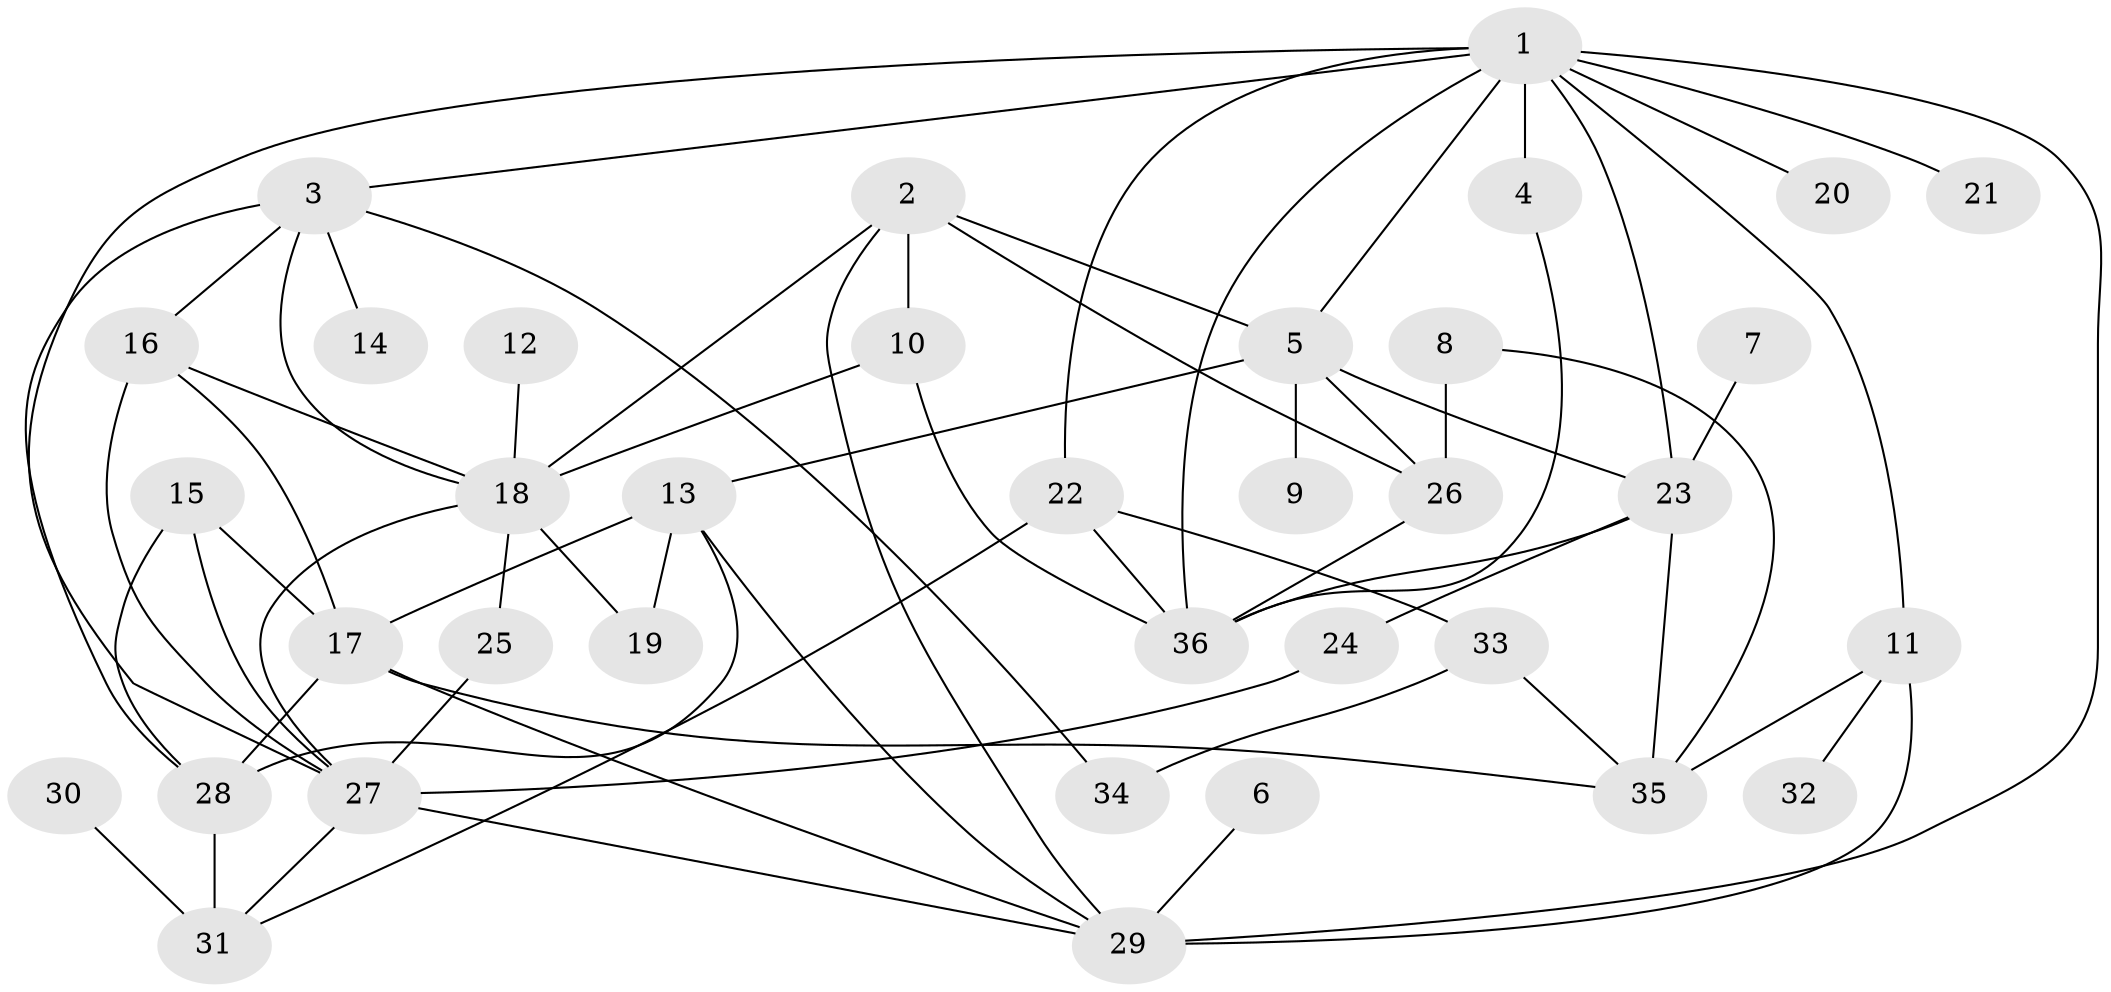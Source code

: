// original degree distribution, {7: 0.056338028169014086, 4: 0.1267605633802817, 6: 0.056338028169014086, 3: 0.19718309859154928, 2: 0.30985915492957744, 5: 0.056338028169014086, 1: 0.19718309859154928}
// Generated by graph-tools (version 1.1) at 2025/25/03/09/25 03:25:33]
// undirected, 36 vertices, 67 edges
graph export_dot {
graph [start="1"]
  node [color=gray90,style=filled];
  1;
  2;
  3;
  4;
  5;
  6;
  7;
  8;
  9;
  10;
  11;
  12;
  13;
  14;
  15;
  16;
  17;
  18;
  19;
  20;
  21;
  22;
  23;
  24;
  25;
  26;
  27;
  28;
  29;
  30;
  31;
  32;
  33;
  34;
  35;
  36;
  1 -- 3 [weight=1.0];
  1 -- 4 [weight=1.0];
  1 -- 5 [weight=1.0];
  1 -- 11 [weight=1.0];
  1 -- 20 [weight=1.0];
  1 -- 21 [weight=1.0];
  1 -- 22 [weight=1.0];
  1 -- 23 [weight=1.0];
  1 -- 27 [weight=1.0];
  1 -- 29 [weight=1.0];
  1 -- 36 [weight=1.0];
  2 -- 5 [weight=1.0];
  2 -- 10 [weight=1.0];
  2 -- 18 [weight=1.0];
  2 -- 26 [weight=1.0];
  2 -- 29 [weight=1.0];
  3 -- 14 [weight=1.0];
  3 -- 16 [weight=1.0];
  3 -- 18 [weight=1.0];
  3 -- 28 [weight=1.0];
  3 -- 34 [weight=1.0];
  4 -- 36 [weight=1.0];
  5 -- 9 [weight=1.0];
  5 -- 13 [weight=1.0];
  5 -- 23 [weight=1.0];
  5 -- 26 [weight=1.0];
  6 -- 29 [weight=2.0];
  7 -- 23 [weight=1.0];
  8 -- 26 [weight=1.0];
  8 -- 35 [weight=1.0];
  10 -- 18 [weight=1.0];
  10 -- 36 [weight=1.0];
  11 -- 29 [weight=1.0];
  11 -- 32 [weight=1.0];
  11 -- 35 [weight=1.0];
  12 -- 18 [weight=1.0];
  13 -- 17 [weight=1.0];
  13 -- 19 [weight=1.0];
  13 -- 28 [weight=1.0];
  13 -- 29 [weight=1.0];
  15 -- 17 [weight=1.0];
  15 -- 27 [weight=1.0];
  15 -- 28 [weight=1.0];
  16 -- 17 [weight=1.0];
  16 -- 18 [weight=1.0];
  16 -- 27 [weight=1.0];
  17 -- 28 [weight=1.0];
  17 -- 29 [weight=1.0];
  17 -- 35 [weight=1.0];
  18 -- 19 [weight=1.0];
  18 -- 25 [weight=1.0];
  18 -- 27 [weight=1.0];
  22 -- 31 [weight=1.0];
  22 -- 33 [weight=1.0];
  22 -- 36 [weight=1.0];
  23 -- 24 [weight=1.0];
  23 -- 35 [weight=1.0];
  23 -- 36 [weight=1.0];
  24 -- 27 [weight=1.0];
  25 -- 27 [weight=1.0];
  26 -- 36 [weight=1.0];
  27 -- 29 [weight=1.0];
  27 -- 31 [weight=1.0];
  28 -- 31 [weight=2.0];
  30 -- 31 [weight=1.0];
  33 -- 34 [weight=1.0];
  33 -- 35 [weight=1.0];
}
